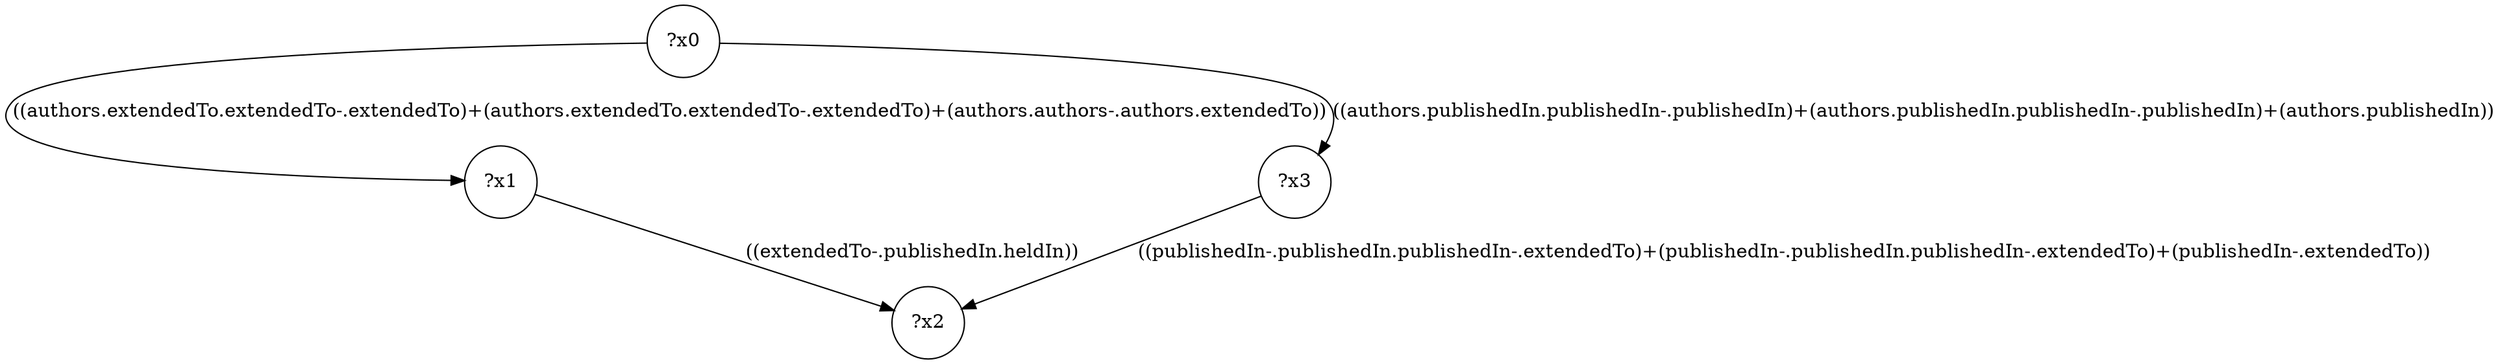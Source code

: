digraph g {
	x0 [shape=circle, label="?x0"];
	x1 [shape=circle, label="?x1"];
	x0 -> x1 [label="((authors.extendedTo.extendedTo-.extendedTo)+(authors.extendedTo.extendedTo-.extendedTo)+(authors.authors-.authors.extendedTo))"];
	x2 [shape=circle, label="?x2"];
	x1 -> x2 [label="((extendedTo-.publishedIn.heldIn))"];
	x3 [shape=circle, label="?x3"];
	x0 -> x3 [label="((authors.publishedIn.publishedIn-.publishedIn)+(authors.publishedIn.publishedIn-.publishedIn)+(authors.publishedIn))"];
	x3 -> x2 [label="((publishedIn-.publishedIn.publishedIn-.extendedTo)+(publishedIn-.publishedIn.publishedIn-.extendedTo)+(publishedIn-.extendedTo))"];
}
